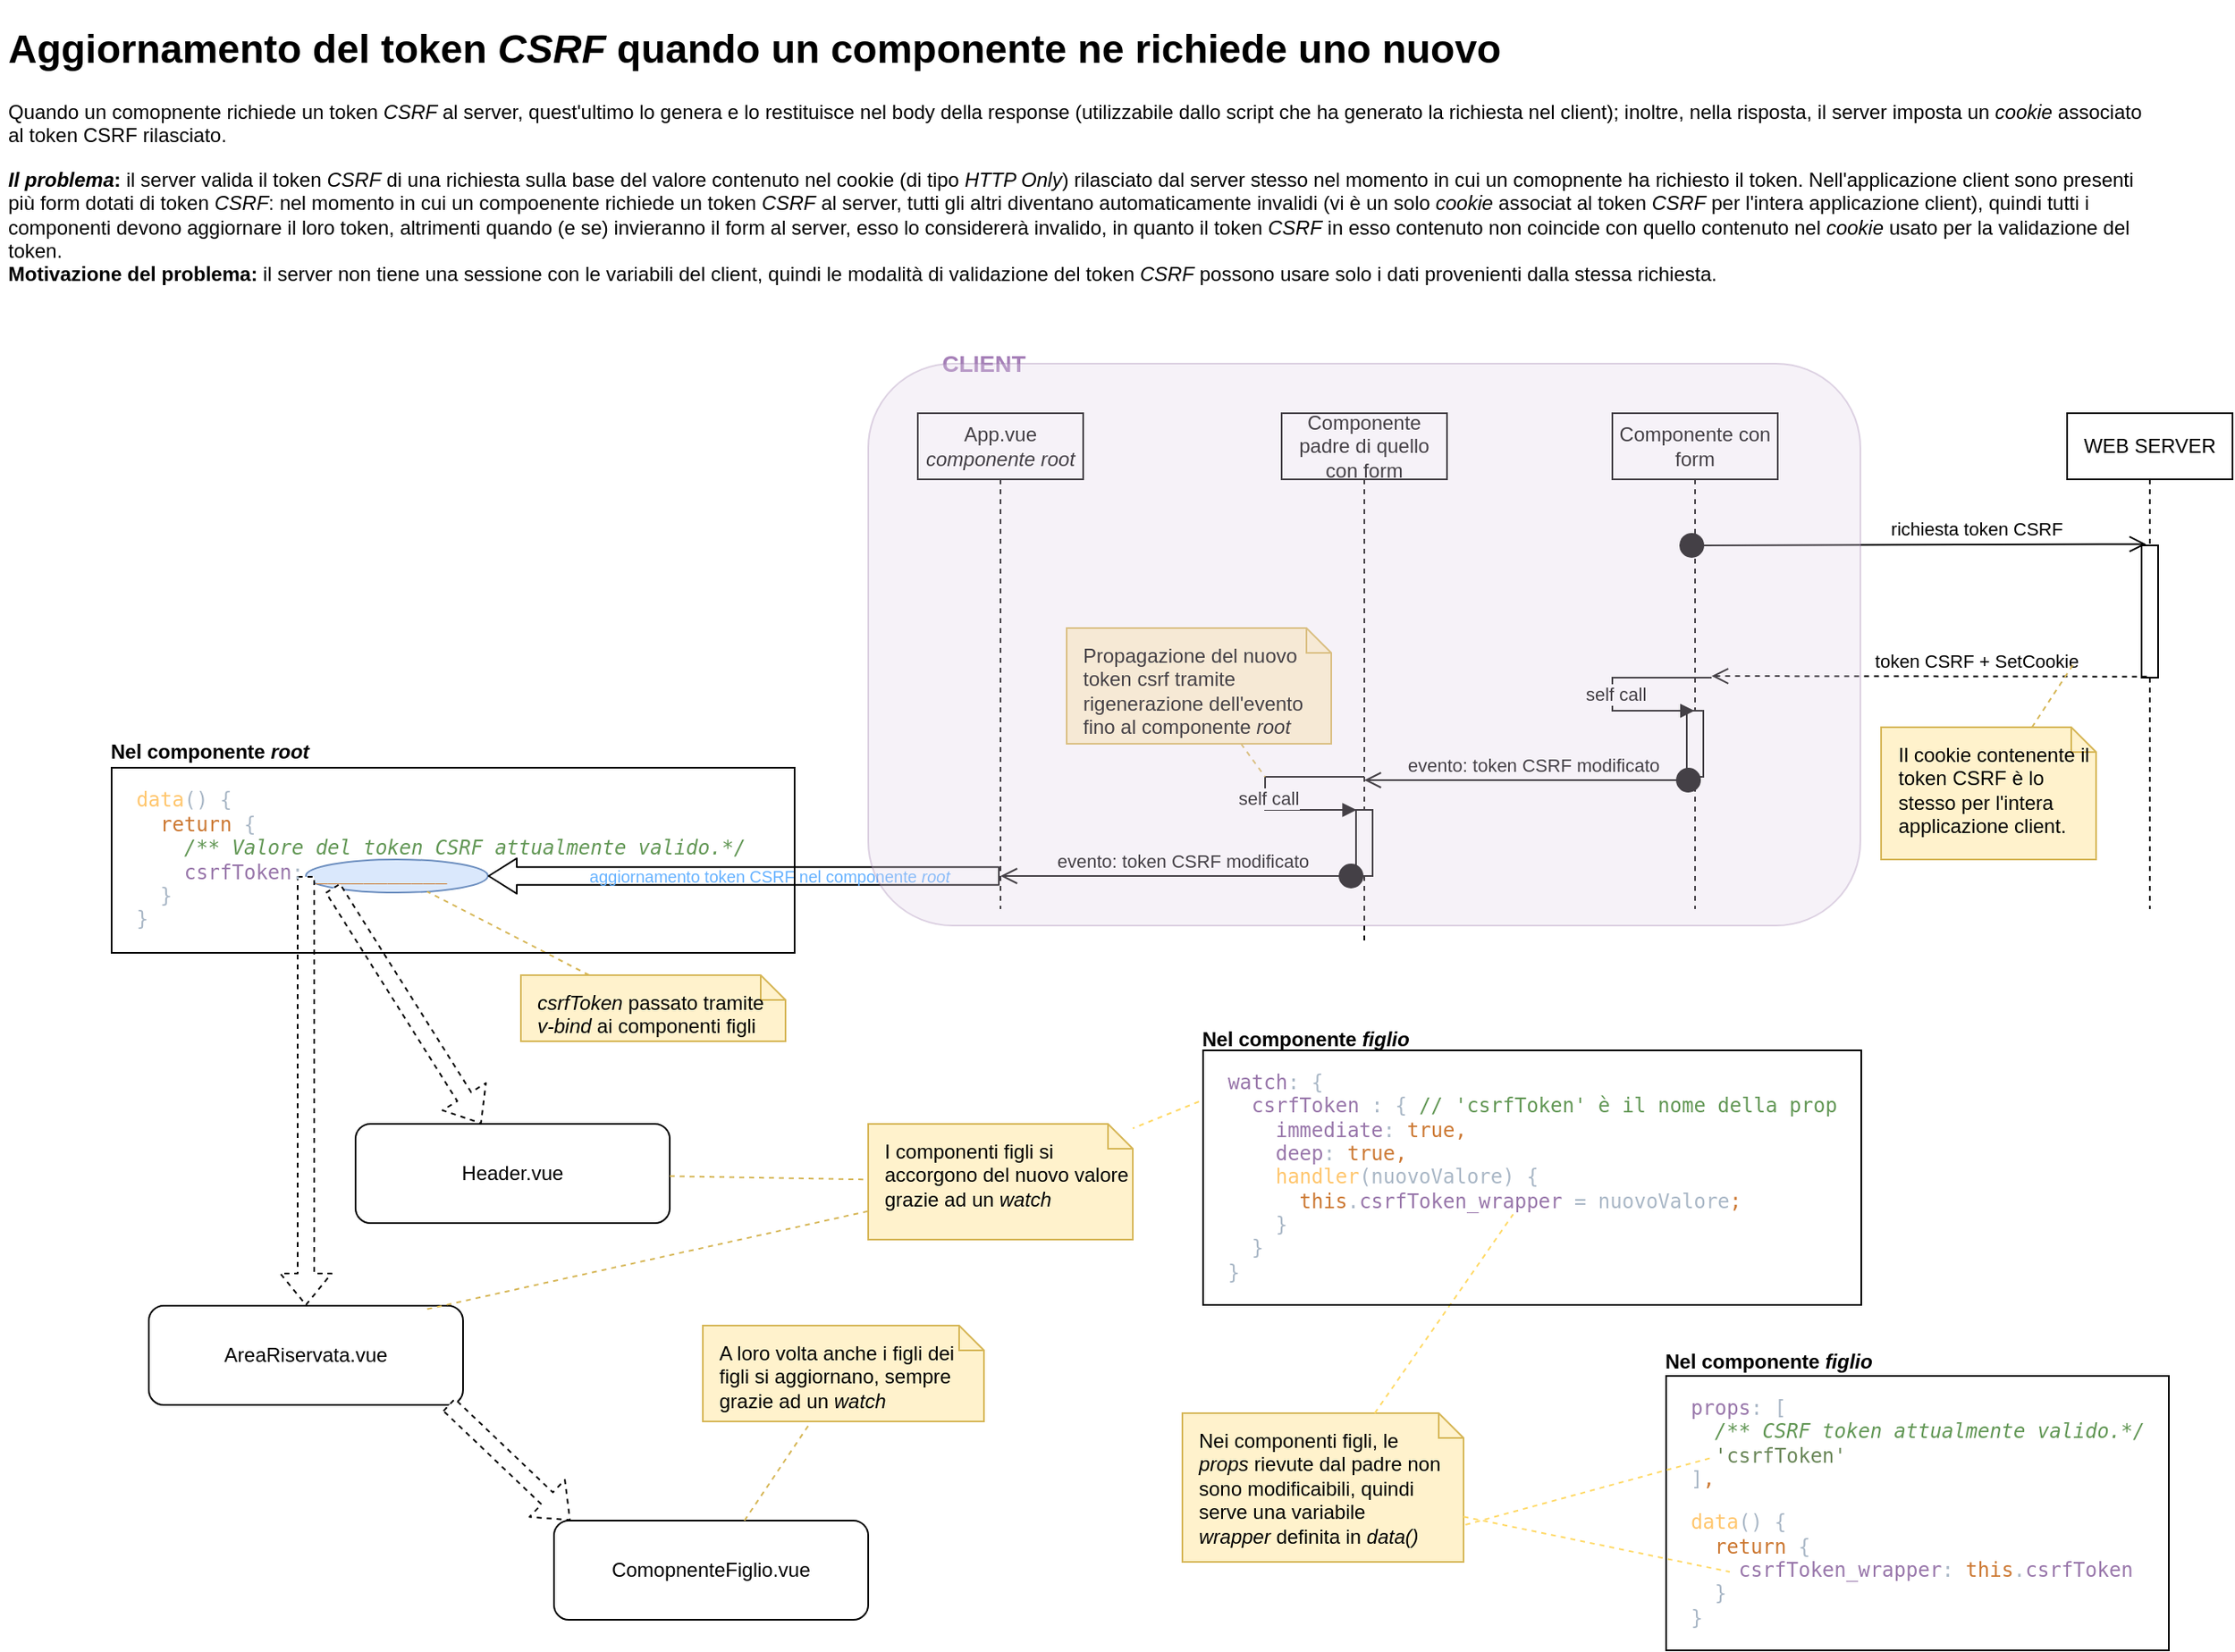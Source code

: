<mxfile version="11.3.0" type="device" pages="1"><diagram name="Page-1" id="9361dd3d-8414-5efd-6122-117bd74ce7a7"><mxGraphModel dx="2597" dy="1200" grid="1" gridSize="10" guides="1" tooltips="1" connect="1" arrows="1" fold="1" page="0" pageScale="1.5" pageWidth="826" pageHeight="1169" background="#ffffff" math="0" shadow="0"><root><mxCell id="0"/><mxCell id="1" parent="0"/><mxCell id="hGEOM7oGWDs1RGUhLIDg-89" value="Componente con form" style="shape=umlLifeline;perimeter=lifelinePerimeter;whiteSpace=wrap;html=1;container=1;collapsible=0;recursiveResize=0;outlineConnect=0;" vertex="1" parent="1"><mxGeometry x="140" y="-120" width="100" height="300" as="geometry"/></mxCell><mxCell id="hGEOM7oGWDs1RGUhLIDg-96" value="" style="html=1;points=[];perimeter=orthogonalPerimeter;" vertex="1" parent="hGEOM7oGWDs1RGUhLIDg-89"><mxGeometry x="45" y="180" width="10" height="40" as="geometry"/></mxCell><mxCell id="hGEOM7oGWDs1RGUhLIDg-90" value="richiesta token CSRF" style="html=1;verticalAlign=bottom;startArrow=circle;startFill=1;endArrow=open;startSize=6;endSize=8;entryX=0.28;entryY=-0.01;entryDx=0;entryDy=0;entryPerimeter=0;" edge="1" parent="1" target="hGEOM7oGWDs1RGUhLIDg-93"><mxGeometry x="0.273" width="80" relative="1" as="geometry"><mxPoint x="180" y="-40" as="sourcePoint"/><mxPoint x="540" y="-40" as="targetPoint"/><mxPoint as="offset"/></mxGeometry></mxCell><mxCell id="hGEOM7oGWDs1RGUhLIDg-92" value="WEB SERVER" style="shape=umlLifeline;perimeter=lifelinePerimeter;whiteSpace=wrap;html=1;container=1;collapsible=0;recursiveResize=0;outlineConnect=0;" vertex="1" parent="1"><mxGeometry x="415" y="-120" width="100" height="300" as="geometry"/></mxCell><mxCell id="hGEOM7oGWDs1RGUhLIDg-93" value="" style="html=1;points=[];perimeter=orthogonalPerimeter;" vertex="1" parent="hGEOM7oGWDs1RGUhLIDg-92"><mxGeometry x="45" y="80" width="10" height="80" as="geometry"/></mxCell><mxCell id="hGEOM7oGWDs1RGUhLIDg-94" value="token CSRF + SetCookie" style="html=1;verticalAlign=bottom;endArrow=open;dashed=1;endSize=8;exitX=0.321;exitY=0.992;exitDx=0;exitDy=0;exitPerimeter=0;" edge="1" parent="1" source="hGEOM7oGWDs1RGUhLIDg-93"><mxGeometry x="-0.216" relative="1" as="geometry"><mxPoint x="440" y="40" as="sourcePoint"/><mxPoint x="200" y="39" as="targetPoint"/><mxPoint as="offset"/></mxGeometry></mxCell><mxCell id="hGEOM7oGWDs1RGUhLIDg-95" value="evento: token CSRF modificato" style="html=1;verticalAlign=bottom;startArrow=circle;startFill=1;endArrow=open;startSize=6;endSize=8;exitX=0.9;exitY=1.05;exitDx=0;exitDy=0;exitPerimeter=0;" edge="1" parent="1" source="hGEOM7oGWDs1RGUhLIDg-96" target="hGEOM7oGWDs1RGUhLIDg-98"><mxGeometry width="80" relative="1" as="geometry"><mxPoint x="90" as="sourcePoint"/><mxPoint x="90" y="100" as="targetPoint"/></mxGeometry></mxCell><mxCell id="hGEOM7oGWDs1RGUhLIDg-97" value="self call" style="edgeStyle=orthogonalEdgeStyle;html=1;align=left;spacingLeft=2;endArrow=block;rounded=0;entryX=0.461;entryY=0.001;entryDx=0;entryDy=0;entryPerimeter=0;" edge="1" target="hGEOM7oGWDs1RGUhLIDg-96" parent="1"><mxGeometry x="-0.073" y="22" relative="1" as="geometry"><mxPoint x="200" y="40" as="sourcePoint"/><Array as="points"><mxPoint x="140" y="40"/><mxPoint x="140" y="60"/></Array><mxPoint x="-42" y="10" as="offset"/></mxGeometry></mxCell><mxCell id="hGEOM7oGWDs1RGUhLIDg-98" value="Componente padre di quello con form" style="shape=umlLifeline;perimeter=lifelinePerimeter;whiteSpace=wrap;html=1;container=1;collapsible=0;recursiveResize=0;outlineConnect=0;" vertex="1" parent="1"><mxGeometry x="-60" y="-120" width="100" height="320" as="geometry"/></mxCell><mxCell id="hGEOM7oGWDs1RGUhLIDg-109" value="" style="html=1;points=[];perimeter=orthogonalPerimeter;" vertex="1" parent="hGEOM7oGWDs1RGUhLIDg-98"><mxGeometry x="45" y="240" width="10" height="40" as="geometry"/></mxCell><mxCell id="hGEOM7oGWDs1RGUhLIDg-100" value="&lt;p style=&quot;margin: 0px ; margin-top: 10px ; margin-left: 10px ; text-align: left&quot;&gt;Il cookie contenente il token CSRF è lo stesso per l'intera applicazione client.&lt;/p&gt;" style="shape=note;html=1;size=15;spacingLeft=5;align=left;html=1;overflow=fill;whiteSpace=wrap;align=center;fillColor=#fff2cc;strokeColor=#d6b656;" vertex="1" parent="1"><mxGeometry x="302.5" y="70" width="130" height="80" as="geometry"/></mxCell><mxCell id="hGEOM7oGWDs1RGUhLIDg-102" value="" style="rounded=0;html=1;labelBackgroundColor=none;endArrow=none;dashed=1;fillColor=#fff2cc;strokeColor=#d6b656;" edge="1" source="hGEOM7oGWDs1RGUhLIDg-100" parent="1"><mxGeometry relative="1" as="geometry"><mxPoint x="420" y="30" as="targetPoint"/></mxGeometry></mxCell><mxCell id="hGEOM7oGWDs1RGUhLIDg-103" value="App.vue&lt;br&gt;&lt;i&gt;componente root&lt;/i&gt;" style="shape=umlLifeline;perimeter=lifelinePerimeter;whiteSpace=wrap;html=1;container=1;collapsible=0;recursiveResize=0;outlineConnect=0;" vertex="1" parent="1"><mxGeometry x="-280" y="-120" width="100" height="300" as="geometry"/></mxCell><mxCell id="hGEOM7oGWDs1RGUhLIDg-107" value="&lt;p style=&quot;margin: 0px ; margin-top: 10px ; margin-left: 10px ; text-align: left&quot;&gt;Propagazione del nuovo token csrf tramite rigenerazione dell'evento fino al componente &lt;i&gt;root&lt;/i&gt;&lt;/p&gt;" style="shape=note;html=1;size=15;spacingLeft=5;align=left;html=1;overflow=fill;whiteSpace=wrap;align=center;fillColor=#fff2cc;strokeColor=#d6b656;" vertex="1" parent="1"><mxGeometry x="-190" y="10" width="160" height="70" as="geometry"/></mxCell><mxCell id="hGEOM7oGWDs1RGUhLIDg-108" value="self call" style="edgeStyle=orthogonalEdgeStyle;html=1;align=left;spacingLeft=2;endArrow=block;rounded=0;entryX=0.029;entryY=0.001;entryDx=0;entryDy=0;entryPerimeter=0;" edge="1" parent="1" target="hGEOM7oGWDs1RGUhLIDg-109"><mxGeometry x="-0.073" y="22" relative="1" as="geometry"><mxPoint x="-10" y="100" as="sourcePoint"/><Array as="points"><mxPoint x="-70" y="100"/><mxPoint x="-70" y="120"/></Array><mxPoint x="-20" y="120" as="targetPoint"/><mxPoint x="-42" y="10" as="offset"/></mxGeometry></mxCell><mxCell id="hGEOM7oGWDs1RGUhLIDg-110" value="evento: token CSRF modificato" style="html=1;verticalAlign=bottom;startArrow=circle;startFill=1;endArrow=open;startSize=6;endSize=8;exitX=0.9;exitY=1.05;exitDx=0;exitDy=0;exitPerimeter=0;" edge="1" parent="1" target="hGEOM7oGWDs1RGUhLIDg-103"><mxGeometry width="80" relative="1" as="geometry"><mxPoint x="-10" y="160.0" as="sourcePoint"/><mxPoint x="-214.19" y="160.0" as="targetPoint"/></mxGeometry></mxCell><mxCell id="hGEOM7oGWDs1RGUhLIDg-111" value="" style="rounded=0;html=1;labelBackgroundColor=none;endArrow=none;dashed=1;fillColor=#fff2cc;strokeColor=#d6b656;" edge="1" parent="1" source="hGEOM7oGWDs1RGUhLIDg-107"><mxGeometry relative="1" as="geometry"><mxPoint x="403.75" y="80" as="sourcePoint"/><mxPoint x="-70" y="100" as="targetPoint"/></mxGeometry></mxCell><mxCell id="hGEOM7oGWDs1RGUhLIDg-116" value="" style="ellipse;whiteSpace=wrap;html=1;labelBackgroundColor=none;align=left;fillColor=#dae8fc;strokeColor=#6c8ebf;" vertex="1" parent="1"><mxGeometry x="-650" y="150" width="110" height="20" as="geometry"/></mxCell><mxCell id="hGEOM7oGWDs1RGUhLIDg-112" value="" style="shape=flexArrow;endArrow=classic;html=1;entryX=1;entryY=0.5;entryDx=0;entryDy=0;width=10.667;endSize=5.333;fillColor=#ffffff;verticalAlign=top;spacingTop=-2;labelBackgroundColor=#ffffff;endWidth=9.778;" edge="1" parent="1" source="hGEOM7oGWDs1RGUhLIDg-103" target="hGEOM7oGWDs1RGUhLIDg-116"><mxGeometry width="50" height="50" relative="1" as="geometry"><mxPoint x="-240" y="224" as="sourcePoint"/><mxPoint x="-320" y="220" as="targetPoint"/></mxGeometry></mxCell><mxCell id="hGEOM7oGWDs1RGUhLIDg-117" value="&lt;font style=&quot;font-size: 10px ; line-height: 90%&quot; color=&quot;#66b2ff&quot;&gt;aggiornamento token CSRF nel componente &lt;i&gt;root&lt;/i&gt;&lt;/font&gt;" style="text;html=1;resizable=0;points=[];align=center;verticalAlign=middle;labelBackgroundColor=none;spacingTop=-1;" vertex="1" connectable="0" parent="hGEOM7oGWDs1RGUhLIDg-112"><mxGeometry x="-0.546" y="-1" relative="1" as="geometry"><mxPoint x="-69" y="1" as="offset"/></mxGeometry></mxCell><mxCell id="hGEOM7oGWDs1RGUhLIDg-118" value="&lt;p style=&quot;margin: 0px ; margin-top: 10px ; margin-left: 10px ; text-align: left&quot;&gt;&lt;i&gt;csrfToken &lt;/i&gt;passato tramite &lt;i&gt;v-bind&lt;/i&gt;&amp;nbsp;ai componenti figli&lt;/p&gt;" style="shape=note;html=1;size=15;spacingLeft=5;align=left;html=1;overflow=fill;whiteSpace=wrap;align=center;fillColor=#fff2cc;strokeColor=#d6b656;" vertex="1" parent="1"><mxGeometry x="-520" y="220" width="160" height="40" as="geometry"/></mxCell><mxCell id="hGEOM7oGWDs1RGUhLIDg-119" value="" style="rounded=0;html=1;labelBackgroundColor=none;endArrow=none;dashed=1;fillColor=#fff2cc;strokeColor=#d6b656;" edge="1" parent="1" source="hGEOM7oGWDs1RGUhLIDg-118" target="hGEOM7oGWDs1RGUhLIDg-116"><mxGeometry relative="1" as="geometry"><mxPoint x="-74.545" y="90" as="sourcePoint"/><mxPoint x="-60" y="110" as="targetPoint"/></mxGeometry></mxCell><mxCell id="hGEOM7oGWDs1RGUhLIDg-121" value="" style="shape=flexArrow;endArrow=classic;html=1;labelBackgroundColor=#ffffff;fillColor=#ffffff;exitX=0;exitY=1;exitDx=0;exitDy=0;dashed=1;" edge="1" parent="1" source="hGEOM7oGWDs1RGUhLIDg-116" target="hGEOM7oGWDs1RGUhLIDg-124"><mxGeometry width="50" height="50" relative="1" as="geometry"><mxPoint x="-680" y="390" as="sourcePoint"/><mxPoint x="-595" y="370" as="targetPoint"/></mxGeometry></mxCell><mxCell id="hGEOM7oGWDs1RGUhLIDg-123" value="" style="shape=flexArrow;endArrow=classic;html=1;labelBackgroundColor=#ffffff;fillColor=#ffffff;exitX=0;exitY=0.5;exitDx=0;exitDy=0;dashed=1;" edge="1" parent="1" source="hGEOM7oGWDs1RGUhLIDg-116" target="hGEOM7oGWDs1RGUhLIDg-125"><mxGeometry width="50" height="50" relative="1" as="geometry"><mxPoint x="-706.891" y="205.071" as="sourcePoint"/><mxPoint x="-690" y="370" as="targetPoint"/></mxGeometry></mxCell><mxCell id="hGEOM7oGWDs1RGUhLIDg-124" value="Header.vue" style="rounded=1;whiteSpace=wrap;html=1;labelBackgroundColor=none;align=center;" vertex="1" parent="1"><mxGeometry x="-620" y="310" width="190" height="60" as="geometry"/></mxCell><mxCell id="hGEOM7oGWDs1RGUhLIDg-125" value="AreaRiservata.vue" style="rounded=1;whiteSpace=wrap;html=1;labelBackgroundColor=none;align=center;" vertex="1" parent="1"><mxGeometry x="-745" y="420" width="190" height="60" as="geometry"/></mxCell><mxCell id="hGEOM7oGWDs1RGUhLIDg-126" value="ComopnenteFiglio.vue" style="rounded=1;whiteSpace=wrap;html=1;labelBackgroundColor=none;align=center;" vertex="1" parent="1"><mxGeometry x="-500" y="550" width="190" height="60" as="geometry"/></mxCell><mxCell id="hGEOM7oGWDs1RGUhLIDg-127" value="" style="shape=flexArrow;endArrow=classic;html=1;labelBackgroundColor=#ffffff;fillColor=#ffffff;exitX=0.954;exitY=0.995;exitDx=0;exitDy=0;dashed=1;exitPerimeter=0;" edge="1" parent="1" source="hGEOM7oGWDs1RGUhLIDg-125"><mxGeometry width="50" height="50" relative="1" as="geometry"><mxPoint x="-580" y="560" as="sourcePoint"/><mxPoint x="-490" y="550" as="targetPoint"/></mxGeometry></mxCell><mxCell id="hGEOM7oGWDs1RGUhLIDg-130" value="&lt;p style=&quot;margin: 0px ; margin-top: 10px ; margin-left: 10px ; text-align: left&quot;&gt;I componenti figli si accorgono del nuovo valore grazie ad un &lt;i&gt;watch&lt;/i&gt;&lt;/p&gt;" style="shape=note;html=1;size=15;spacingLeft=5;align=left;html=1;overflow=fill;whiteSpace=wrap;align=center;fillColor=#fff2cc;strokeColor=#d6b656;" vertex="1" parent="1"><mxGeometry x="-310" y="310" width="160" height="70" as="geometry"/></mxCell><mxCell id="hGEOM7oGWDs1RGUhLIDg-131" value="" style="rounded=0;html=1;labelBackgroundColor=none;endArrow=none;dashed=1;fillColor=#fff2cc;strokeColor=#d6b656;" edge="1" parent="1" source="hGEOM7oGWDs1RGUhLIDg-124" target="hGEOM7oGWDs1RGUhLIDg-130"><mxGeometry relative="1" as="geometry"><mxPoint x="-468.78" y="230" as="sourcePoint"/><mxPoint x="-566.818" y="179.438" as="targetPoint"/></mxGeometry></mxCell><mxCell id="hGEOM7oGWDs1RGUhLIDg-132" value="" style="rounded=0;html=1;labelBackgroundColor=none;endArrow=none;dashed=1;exitX=0.886;exitY=0.034;exitDx=0;exitDy=0;exitPerimeter=0;fillColor=#fff2cc;strokeColor=#d6b656;" edge="1" parent="1" source="hGEOM7oGWDs1RGUhLIDg-125" target="hGEOM7oGWDs1RGUhLIDg-130"><mxGeometry relative="1" as="geometry"><mxPoint x="-420" y="340" as="sourcePoint"/><mxPoint x="-310" y="328.421" as="targetPoint"/></mxGeometry></mxCell><mxCell id="hGEOM7oGWDs1RGUhLIDg-135" value="" style="group" vertex="1" connectable="0" parent="1"><mxGeometry x="-770" y="75" width="390" height="130" as="geometry"/></mxCell><mxCell id="hGEOM7oGWDs1RGUhLIDg-115" value="&lt;pre style=&quot;font-family: &amp;#34;jetbrains mono&amp;#34; , monospace&quot;&gt;&lt;span style=&quot;color: rgb(169 , 183 , 198)&quot;&gt;&lt;span style=&quot;color: #ffc66d&quot;&gt;  data&lt;/span&gt;() {&lt;br&gt;    &lt;span style=&quot;color: #cc7832&quot;&gt;return &lt;/span&gt;{&lt;span style=&quot;color: #cc7832&quot;&gt;&lt;br&gt;&lt;/span&gt;&lt;span style=&quot;color: #cc7832&quot;&gt;      &lt;/span&gt;&lt;span style=&quot;color: #629755 ; font-style: italic&quot;&gt;/** Valore del token CSRF attualmente valido.*/    &lt;br&gt;&lt;/span&gt;&lt;span style=&quot;color: #629755 ; font-style: italic&quot;&gt;      &lt;/span&gt;&lt;span style=&quot;color: #9876aa&quot;&gt;csrfToken&lt;/span&gt;: &lt;/span&gt;&lt;font color=&quot;#cc7832&quot;&gt;___________&lt;/font&gt;&lt;span style=&quot;color: rgb(204 , 120 , 50)&quot;&gt;&lt;br&gt;&lt;/span&gt;&lt;span style=&quot;color: rgb(204 , 120 , 50)&quot;&gt;    &lt;/span&gt;&lt;font color=&quot;#a9b7c6&quot;&gt;}&lt;br&gt;  }&lt;/font&gt;&lt;/pre&gt;" style="text;html=1;strokeColor=none;fillColor=none;align=left;verticalAlign=middle;whiteSpace=wrap;rounded=0;labelBackgroundColor=none;labelBorderColor=#000000;" vertex="1" parent="hGEOM7oGWDs1RGUhLIDg-135"><mxGeometry y="20" width="390" height="110" as="geometry"/></mxCell><mxCell id="hGEOM7oGWDs1RGUhLIDg-120" value="Nel componente &lt;i&gt;root&lt;/i&gt;" style="text;html=1;strokeColor=none;fillColor=none;align=left;verticalAlign=middle;whiteSpace=wrap;rounded=0;labelBackgroundColor=none;fontStyle=1" vertex="1" parent="hGEOM7oGWDs1RGUhLIDg-135"><mxGeometry width="160" height="20" as="geometry"/></mxCell><mxCell id="hGEOM7oGWDs1RGUhLIDg-137" value="&lt;b style=&quot;background-color: rgb(255 , 255 , 255)&quot;&gt;&lt;font style=&quot;font-size: 14px&quot; color=&quot;#a680b8&quot;&gt;CLIENT&lt;/font&gt;&lt;/b&gt;" style="text;html=1;strokeColor=none;fillColor=none;align=center;verticalAlign=middle;whiteSpace=wrap;rounded=0;labelBackgroundColor=none;opacity=30;" vertex="1" parent="1"><mxGeometry x="-260" y="-160" width="40" height="20" as="geometry"/></mxCell><mxCell id="hGEOM7oGWDs1RGUhLIDg-138" value="" style="rounded=0;html=1;labelBackgroundColor=none;endArrow=none;dashed=1;exitX=0;exitY=0.25;exitDx=0;exitDy=0;strokeColor=#FFD966;" edge="1" parent="1" source="hGEOM7oGWDs1RGUhLIDg-133" target="hGEOM7oGWDs1RGUhLIDg-130"><mxGeometry relative="1" as="geometry"><mxPoint x="-566.66" y="432.04" as="sourcePoint"/><mxPoint x="-310" y="335.188" as="targetPoint"/></mxGeometry></mxCell><mxCell id="hGEOM7oGWDs1RGUhLIDg-136" value="" style="rounded=1;whiteSpace=wrap;html=1;labelBackgroundColor=none;align=left;fillColor=#e1d5e7;strokeColor=#9673a6;opacity=30;" vertex="1" parent="1"><mxGeometry x="-310" y="-150" width="600" height="340" as="geometry"/></mxCell><mxCell id="hGEOM7oGWDs1RGUhLIDg-139" value="&lt;p style=&quot;margin: 0px ; margin-top: 10px ; margin-left: 10px ; text-align: left&quot;&gt;A loro volta anche i figli dei figli si aggiornano, sempre grazie ad un &lt;i&gt;watch&lt;/i&gt;&lt;/p&gt;" style="shape=note;html=1;size=15;spacingLeft=5;align=left;html=1;overflow=fill;whiteSpace=wrap;align=center;fillColor=#fff2cc;strokeColor=#d6b656;" vertex="1" parent="1"><mxGeometry x="-410" y="432" width="170" height="58" as="geometry"/></mxCell><mxCell id="hGEOM7oGWDs1RGUhLIDg-140" value="" style="rounded=0;html=1;labelBackgroundColor=none;endArrow=none;dashed=1;fillColor=#fff2cc;strokeColor=#d6b656;" edge="1" parent="1" source="hGEOM7oGWDs1RGUhLIDg-126" target="hGEOM7oGWDs1RGUhLIDg-139"><mxGeometry relative="1" as="geometry"><mxPoint x="-566.66" y="432.04" as="sourcePoint"/><mxPoint x="-300" y="372.779" as="targetPoint"/></mxGeometry></mxCell><mxCell id="hGEOM7oGWDs1RGUhLIDg-141" value="&lt;p style=&quot;margin: 0px ; margin-top: 10px ; margin-left: 10px ; text-align: left&quot;&gt;Nei componenti figli, le &lt;i&gt;props&lt;/i&gt;&amp;nbsp;rievute dal padre non sono modificaibili, quindi serve una variabile &lt;i&gt;wrapper&lt;/i&gt;&amp;nbsp;definita in &lt;i&gt;data()&lt;/i&gt;&lt;/p&gt;" style="shape=note;html=1;size=15;spacingLeft=5;align=left;html=1;overflow=fill;whiteSpace=wrap;align=center;fillColor=#fff2cc;strokeColor=#d6b656;" vertex="1" parent="1"><mxGeometry x="-120" y="485" width="170" height="90" as="geometry"/></mxCell><mxCell id="hGEOM7oGWDs1RGUhLIDg-142" value="" style="rounded=0;html=1;labelBackgroundColor=none;endArrow=none;dashed=1;strokeColor=#FFD966;" edge="1" parent="1" source="hGEOM7oGWDs1RGUhLIDg-141"><mxGeometry relative="1" as="geometry"><mxPoint x="380" y="502" as="sourcePoint"/><mxPoint x="80" y="364.667" as="targetPoint"/></mxGeometry></mxCell><mxCell id="hGEOM7oGWDs1RGUhLIDg-145" value="" style="group" vertex="1" connectable="0" parent="1"><mxGeometry x="-110" y="248.5" width="410" height="183" as="geometry"/></mxCell><mxCell id="hGEOM7oGWDs1RGUhLIDg-133" value="&lt;pre style=&quot;font-family: &amp;#34;jetbrains mono&amp;#34; , monospace&quot;&gt;&lt;span style=&quot;color: rgb(169 , 183 , 198)&quot;&gt;&lt;span style=&quot;color: rgb(152 , 118 , 170)&quot;&gt;  watch&lt;/span&gt;: {&lt;span style=&quot;color: rgb(204 , 120 , 50)&quot;&gt;&lt;br&gt;&lt;/span&gt;&lt;span style=&quot;color: rgb(204 , 120 , 50)&quot;&gt;    &lt;/span&gt;&lt;span style=&quot;color: rgb(152 , 118 , 170)&quot;&gt;csrfToken &lt;/span&gt;: { &lt;/span&gt;&lt;font color=&quot;#629755&quot;&gt;// 'csrfToken' è il nome della prop  &lt;/font&gt;&lt;font color=&quot;#a9b7c6&quot;&gt;&lt;br&gt;      &lt;/font&gt;&lt;span style=&quot;color: rgb(152 , 118 , 170)&quot;&gt;immediate&lt;/span&gt;&lt;font color=&quot;#a9b7c6&quot;&gt;: &lt;/font&gt;&lt;span style=&quot;color: rgb(204 , 120 , 50)&quot;&gt;true,&lt;br&gt;&lt;/span&gt;&lt;span style=&quot;color: rgb(204 , 120 , 50)&quot;&gt;      &lt;/span&gt;&lt;span style=&quot;color: rgb(152 , 118 , 170)&quot;&gt;deep&lt;/span&gt;&lt;font color=&quot;#a9b7c6&quot;&gt;: &lt;/font&gt;&lt;span style=&quot;color: rgb(204 , 120 , 50)&quot;&gt;true,&lt;br&gt;&lt;/span&gt;&lt;span style=&quot;color: rgb(204 , 120 , 50)&quot;&gt;      &lt;/span&gt;&lt;span style=&quot;color: rgb(255 , 198 , 109)&quot;&gt;handler&lt;/span&gt;&lt;font color=&quot;#a9b7c6&quot;&gt;(nuovoValore) {&lt;br&gt;        &lt;/font&gt;&lt;span style=&quot;color: rgb(204 , 120 , 50)&quot;&gt;this&lt;/span&gt;&lt;font color=&quot;#a9b7c6&quot;&gt;.&lt;/font&gt;&lt;span style=&quot;color: rgb(152 , 118 , 170)&quot;&gt;csrfToken_wrapper &lt;/span&gt;&lt;font color=&quot;#a9b7c6&quot;&gt;= nuovoValore&lt;/font&gt;&lt;span style=&quot;color: rgb(204 , 120 , 50)&quot;&gt;;  &lt;br&gt;&lt;/span&gt;&lt;span style=&quot;color: rgb(204 , 120 , 50)&quot;&gt;      &lt;/span&gt;&lt;font color=&quot;#a9b7c6&quot;&gt;}&lt;br&gt;    }&lt;br&gt;  }&lt;/font&gt;&lt;/pre&gt;" style="text;html=1;align=left;verticalAlign=middle;whiteSpace=wrap;rounded=0;labelBackgroundColor=none;labelBorderColor=#000000;" vertex="1" parent="hGEOM7oGWDs1RGUhLIDg-145"><mxGeometry y="3" width="410" height="180" as="geometry"/></mxCell><mxCell id="hGEOM7oGWDs1RGUhLIDg-134" value="Nel componente &lt;i&gt;figlio&lt;/i&gt;" style="text;html=1;strokeColor=none;fillColor=none;align=left;verticalAlign=middle;whiteSpace=wrap;rounded=0;labelBackgroundColor=none;fontStyle=1" vertex="1" parent="hGEOM7oGWDs1RGUhLIDg-145"><mxGeometry width="160" height="20" as="geometry"/></mxCell><mxCell id="hGEOM7oGWDs1RGUhLIDg-148" value="" style="group" vertex="1" connectable="0" parent="1"><mxGeometry x="170" y="440" width="300" height="180" as="geometry"/></mxCell><mxCell id="hGEOM7oGWDs1RGUhLIDg-144" value="&lt;pre style=&quot;color: rgb(169 , 183 , 198) ; font-family: &amp;#34;jetbrains mono&amp;#34; , monospace&quot;&gt;&lt;pre style=&quot;font-family: &amp;#34;jetbrains mono&amp;#34; , monospace&quot;&gt;&lt;span style=&quot;color: rgb(152 , 118 , 170)&quot;&gt;  props&lt;/span&gt;: [&lt;span style=&quot;color: rgb(204 , 120 , 50)&quot;&gt;&lt;br&gt;&lt;/span&gt;&lt;span style=&quot;color: rgb(204 , 120 , 50)&quot;&gt;    &lt;/span&gt;&lt;span style=&quot;color: rgb(98 , 151 , 85) ; font-style: italic&quot;&gt;/** CSRF token attualmente valido.*/  &lt;br&gt;&lt;/span&gt;&lt;span style=&quot;color: rgb(98 , 151 , 85) ; font-style: italic&quot;&gt;    &lt;/span&gt;&lt;span style=&quot;color: rgb(106 , 135 , 89)&quot;&gt;'csrfToken'&lt;br&gt;&lt;/span&gt;  ]&lt;span style=&quot;color: rgb(204 , 120 , 50)&quot;&gt;,&lt;/span&gt;&lt;/pre&gt;&lt;/pre&gt;&lt;pre style=&quot;color: rgb(169 , 183 , 198) ; font-family: &amp;#34;jetbrains mono&amp;#34; , monospace&quot;&gt;&lt;span style=&quot;color: rgb(255 , 198 , 109)&quot;&gt;  data&lt;/span&gt;() {&lt;br&gt;    &lt;span style=&quot;color: rgb(204 , 120 , 50)&quot;&gt;return &lt;/span&gt;{&lt;span style=&quot;color: rgb(204 , 120 , 50)&quot;&gt;&lt;br&gt;&lt;/span&gt;&lt;span style=&quot;color: rgb(204 , 120 , 50)&quot;&gt;      &lt;/span&gt;&lt;span style=&quot;color: rgb(152 , 118 , 170)&quot;&gt;csrfToken_wrapper&lt;/span&gt;: &lt;span style=&quot;color: rgb(204 , 120 , 50)&quot;&gt;this&lt;/span&gt;.&lt;span style=&quot;color: rgb(152 , 118 , 170)&quot;&gt;csrfToken  &lt;br&gt;&lt;/span&gt;&lt;span style=&quot;color: rgb(152 , 118 , 170)&quot;&gt;    &lt;/span&gt;}&lt;br&gt;  }&lt;/pre&gt;" style="text;html=1;strokeColor=none;fillColor=none;align=left;verticalAlign=middle;whiteSpace=wrap;rounded=0;labelBackgroundColor=none;opacity=30;labelBorderColor=#000000;" vertex="1" parent="hGEOM7oGWDs1RGUhLIDg-148"><mxGeometry y="29" width="300" height="151" as="geometry"/></mxCell><mxCell id="hGEOM7oGWDs1RGUhLIDg-146" value="Nel componente &lt;i&gt;figlio&lt;/i&gt;" style="text;html=1;strokeColor=none;fillColor=none;align=left;verticalAlign=middle;whiteSpace=wrap;rounded=0;labelBackgroundColor=none;fontStyle=1" vertex="1" parent="hGEOM7oGWDs1RGUhLIDg-148"><mxGeometry width="160" height="27.027" as="geometry"/></mxCell><mxCell id="hGEOM7oGWDs1RGUhLIDg-149" value="" style="rounded=0;html=1;labelBackgroundColor=none;endArrow=none;dashed=1;strokeColor=#FFD966;exitX=1.007;exitY=0.75;exitDx=0;exitDy=0;exitPerimeter=0;" edge="1" parent="1" source="hGEOM7oGWDs1RGUhLIDg-141"><mxGeometry relative="1" as="geometry"><mxPoint x="94.169" y="472" as="sourcePoint"/><mxPoint x="200" y="512" as="targetPoint"/></mxGeometry></mxCell><mxCell id="hGEOM7oGWDs1RGUhLIDg-150" value="" style="rounded=0;html=1;labelBackgroundColor=none;endArrow=none;dashed=1;strokeColor=#FFD966;" edge="1" parent="1" source="hGEOM7oGWDs1RGUhLIDg-141"><mxGeometry relative="1" as="geometry"><mxPoint x="105.169" y="541" as="sourcePoint"/><mxPoint x="211" y="581" as="targetPoint"/></mxGeometry></mxCell><mxCell id="hGEOM7oGWDs1RGUhLIDg-152" value="&lt;h1&gt;&lt;span style=&quot;text-align: center ; white-space: nowrap&quot;&gt;Aggiornamento del token&amp;nbsp;&lt;/span&gt;&lt;i style=&quot;text-align: center ; white-space: nowrap&quot;&gt;CSRF&lt;/i&gt;&lt;span style=&quot;text-align: center ; white-space: nowrap&quot;&gt;&amp;nbsp;quando un componente ne richiede uno nuovo&lt;/span&gt;&lt;br&gt;&lt;/h1&gt;&lt;p&gt;Quando un comopnente richiede un token &lt;i&gt;CSRF &lt;/i&gt;al server, quest'ultimo lo genera e lo restituisce nel body della response (utilizzabile dallo script che ha generato la richiesta nel client); inoltre, nella risposta, il server imposta un &lt;i&gt;cookie&lt;/i&gt;&amp;nbsp;associato al token CSRF rilasciato.&lt;/p&gt;&lt;b&gt;&lt;i&gt;Il problema&lt;/i&gt;:&amp;nbsp;&lt;/b&gt;&lt;span&gt;il server valida il token &lt;/span&gt;&lt;i&gt;CSRF&lt;/i&gt;&lt;span&gt;&amp;nbsp;di una richiesta sulla base del valore contenuto nel cookie (di tipo &lt;/span&gt;&lt;i&gt;HTTP Only&lt;/i&gt;&lt;span&gt;) rilasciato dal server stesso nel momento in cui un comopnente ha richiesto il token. Nell'applicazione client sono presenti più form dotati di token &lt;i&gt;CSRF&lt;/i&gt;: nel momento in cui un compoenente richiede un token &lt;i&gt;CSRF&lt;/i&gt;&amp;nbsp;al server, tutti gli altri diventano automaticamente invalidi (vi è un solo &lt;i&gt;cookie&lt;/i&gt;&amp;nbsp;associat al token &lt;i&gt;CSRF&amp;nbsp;&lt;/i&gt;per l'intera applicazione client), quindi tutti i componenti devono aggiornare il loro token, altrimenti quando (e se) invieranno il form al server, esso lo considererà invalido, in quanto il token &lt;i&gt;CSRF&lt;/i&gt;&amp;nbsp;in esso contenuto non coincide con quello contenuto nel &lt;i&gt;cookie&lt;/i&gt;&amp;nbsp;usato per la validazione del token.&lt;br&gt;&lt;/span&gt;&lt;b&gt;Motivazione del problema: &lt;/b&gt;il server non tiene una sessione con le variabili del client, quindi le modalità di validazione del token &lt;i&gt;CSRF&lt;/i&gt;&amp;nbsp;possono usare solo i dati provenienti dalla stessa richiesta." style="text;html=1;strokeColor=none;fillColor=none;spacing=5;spacingTop=-20;whiteSpace=wrap;overflow=hidden;rounded=0;labelBackgroundColor=none;opacity=30;align=left;" vertex="1" parent="1"><mxGeometry x="-835" y="-360" width="1306" height="180" as="geometry"/></mxCell></root></mxGraphModel></diagram></mxfile>
